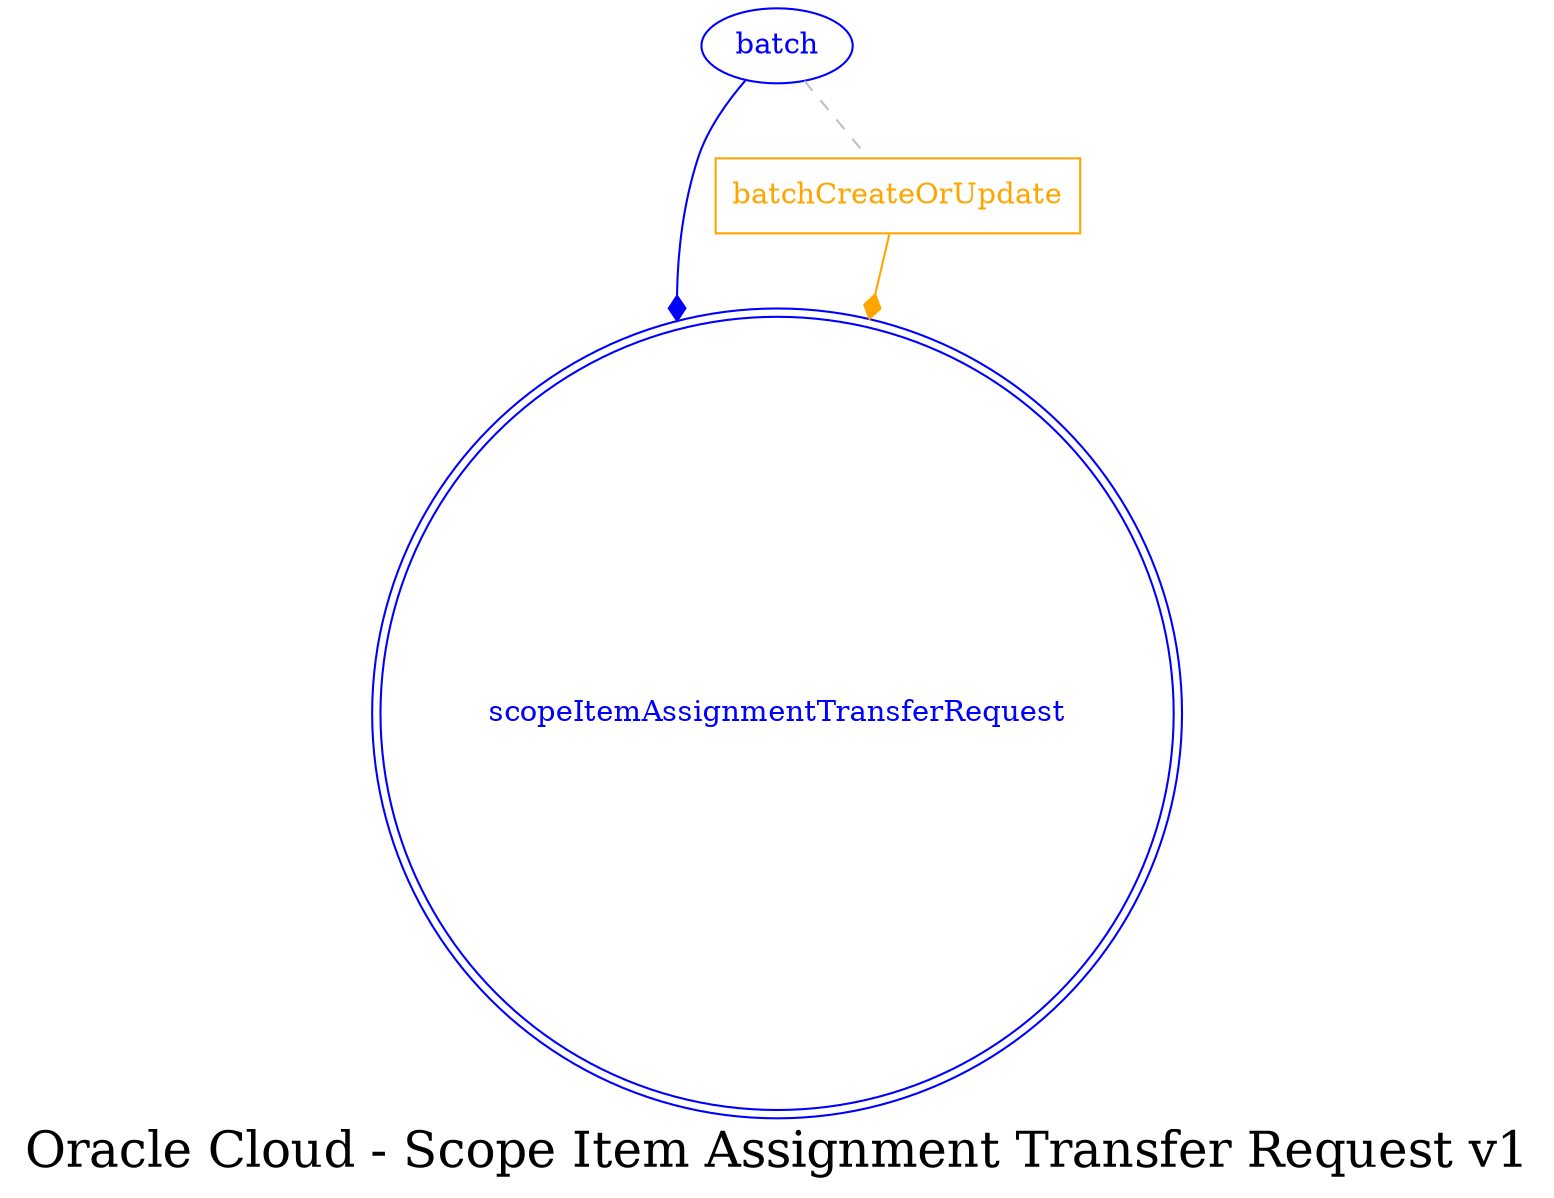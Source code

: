 digraph LexiconGraph {
graph[label="Oracle Cloud - Scope Item Assignment Transfer Request v1", fontsize=24]
splines=true
"scopeItemAssignmentTransferRequest" [color=blue, fontcolor=blue, shape=doublecircle]
"batchCreateOrUpdate" [color=orange, fontcolor=orange, shape=box]
"batchCreateOrUpdate" -> "scopeItemAssignmentTransferRequest" [color=orange, fontcolor=orange, arrowhead=diamond, arrowtail=none]
"batch" -> "batchCreateOrUpdate" [color=grey, fontcolor=grey, arrowhead=none, arrowtail=none, style=dashed]
"batch" -> "scopeItemAssignmentTransferRequest" [color=blue, fontcolor=blue, arrowhead=diamond, arrowtail=none]
"batch" [color=blue, fontcolor=blue, shape=ellipse]
}
